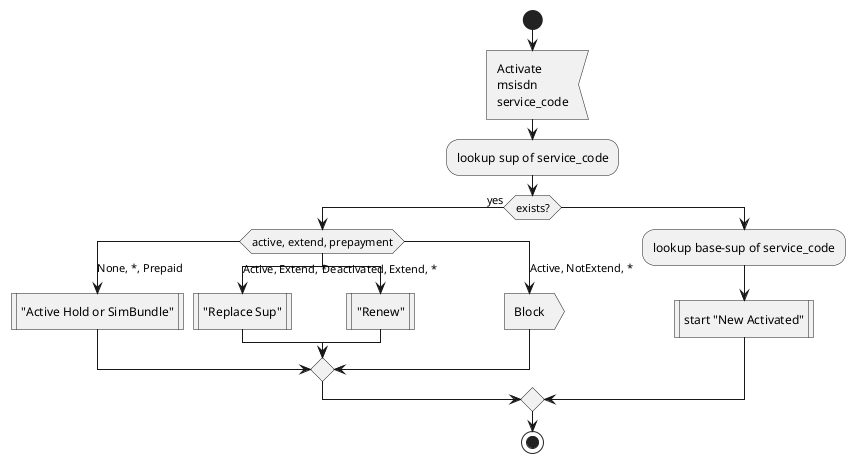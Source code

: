 @startuml
'https://plantuml.com/activity-diagram-beta

start

:Activate
msisdn
service_code<

:lookup sup of service_code;

if(exists?) is (yes) then
    switch(active, extend, prepayment)
        case (None, *, Prepaid)
            :"Active Hold or SimBundle"|
        case (Active, Extend, *)
            :"Replace Sup"|
        case (Deactivated, Extend, *)
            :"Renew"|
        case (Active, NotExtend, *)
            :Block>
    endswitch
else
    :lookup base-sup of service_code;

    :start "New Activated"|
endif

stop

@enduml
